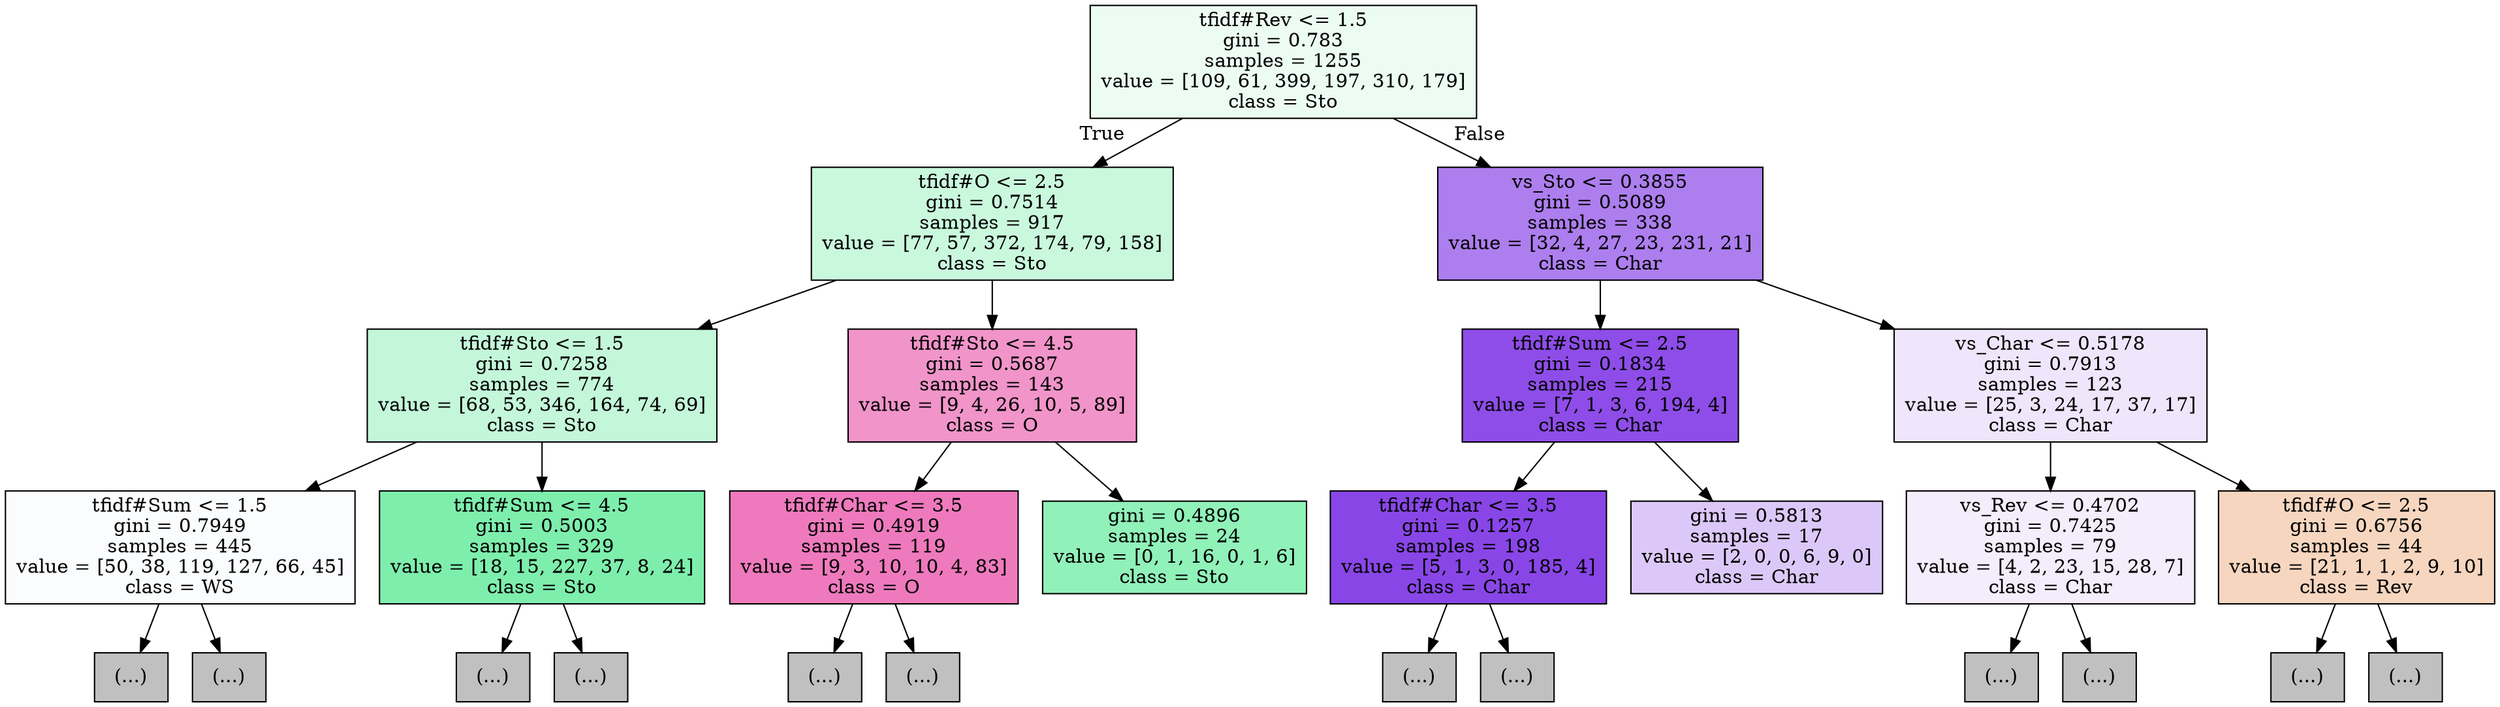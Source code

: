 digraph Tree {
node [shape=box, style="filled", color="black"] ;
0 [label="tfidf#Rev <= 1.5\ngini = 0.783\nsamples = 1255\nvalue = [109, 61, 399, 197, 310, 179]\nclass = Sto", fillcolor="#39e58118"] ;
1 [label="tfidf#O <= 2.5\ngini = 0.7514\nsamples = 917\nvalue = [77, 57, 372, 174, 79, 158]\nclass = Sto", fillcolor="#39e58144"] ;
0 -> 1 [labeldistance=2.5, labelangle=45, headlabel="True"] ;
2 [label="tfidf#Sto <= 1.5\ngini = 0.7258\nsamples = 774\nvalue = [68, 53, 346, 164, 74, 69]\nclass = Sto", fillcolor="#39e5814c"] ;
1 -> 2 ;
3 [label="tfidf#Sum <= 1.5\ngini = 0.7949\nsamples = 445\nvalue = [50, 38, 119, 127, 66, 45]\nclass = WS", fillcolor="#399de506"] ;
2 -> 3 ;
4 [label="(...)", fillcolor="#C0C0C0"] ;
3 -> 4 ;
37 [label="(...)", fillcolor="#C0C0C0"] ;
3 -> 37 ;
52 [label="tfidf#Sum <= 4.5\ngini = 0.5003\nsamples = 329\nvalue = [18, 15, 227, 37, 8, 24]\nclass = Sto", fillcolor="#39e581a6"] ;
2 -> 52 ;
53 [label="(...)", fillcolor="#C0C0C0"] ;
52 -> 53 ;
82 [label="(...)", fillcolor="#C0C0C0"] ;
52 -> 82 ;
83 [label="tfidf#Sto <= 4.5\ngini = 0.5687\nsamples = 143\nvalue = [9, 4, 26, 10, 5, 89]\nclass = O", fillcolor="#e5399d89"] ;
1 -> 83 ;
84 [label="tfidf#Char <= 3.5\ngini = 0.4919\nsamples = 119\nvalue = [9, 3, 10, 10, 4, 83]\nclass = O", fillcolor="#e5399dab"] ;
83 -> 84 ;
85 [label="(...)", fillcolor="#C0C0C0"] ;
84 -> 85 ;
96 [label="(...)", fillcolor="#C0C0C0"] ;
84 -> 96 ;
97 [label="gini = 0.4896\nsamples = 24\nvalue = [0, 1, 16, 0, 1, 6]\nclass = Sto", fillcolor="#39e5818e"] ;
83 -> 97 ;
98 [label="vs_Sto <= 0.3855\ngini = 0.5089\nsamples = 338\nvalue = [32, 4, 27, 23, 231, 21]\nclass = Char", fillcolor="#8139e5a6"] ;
0 -> 98 [labeldistance=2.5, labelangle=-45, headlabel="False"] ;
99 [label="tfidf#Sum <= 2.5\ngini = 0.1834\nsamples = 215\nvalue = [7, 1, 3, 6, 194, 4]\nclass = Char", fillcolor="#8139e5e5"] ;
98 -> 99 ;
100 [label="tfidf#Char <= 3.5\ngini = 0.1257\nsamples = 198\nvalue = [5, 1, 3, 0, 185, 4]\nclass = Char", fillcolor="#8139e5ee"] ;
99 -> 100 ;
101 [label="(...)", fillcolor="#C0C0C0"] ;
100 -> 101 ;
110 [label="(...)", fillcolor="#C0C0C0"] ;
100 -> 110 ;
111 [label="gini = 0.5813\nsamples = 17\nvalue = [2, 0, 0, 6, 9, 0]\nclass = Char", fillcolor="#8139e546"] ;
99 -> 111 ;
112 [label="vs_Char <= 0.5178\ngini = 0.7913\nsamples = 123\nvalue = [25, 3, 24, 17, 37, 17]\nclass = Char", fillcolor="#8139e51f"] ;
98 -> 112 ;
113 [label="vs_Rev <= 0.4702\ngini = 0.7425\nsamples = 79\nvalue = [4, 2, 23, 15, 28, 7]\nclass = Char", fillcolor="#8139e517"] ;
112 -> 113 ;
114 [label="(...)", fillcolor="#C0C0C0"] ;
113 -> 114 ;
119 [label="(...)", fillcolor="#C0C0C0"] ;
113 -> 119 ;
122 [label="tfidf#O <= 2.5\ngini = 0.6756\nsamples = 44\nvalue = [21, 1, 1, 2, 9, 10]\nclass = Rev", fillcolor="#e5813952"] ;
112 -> 122 ;
123 [label="(...)", fillcolor="#C0C0C0"] ;
122 -> 123 ;
124 [label="(...)", fillcolor="#C0C0C0"] ;
122 -> 124 ;
}
